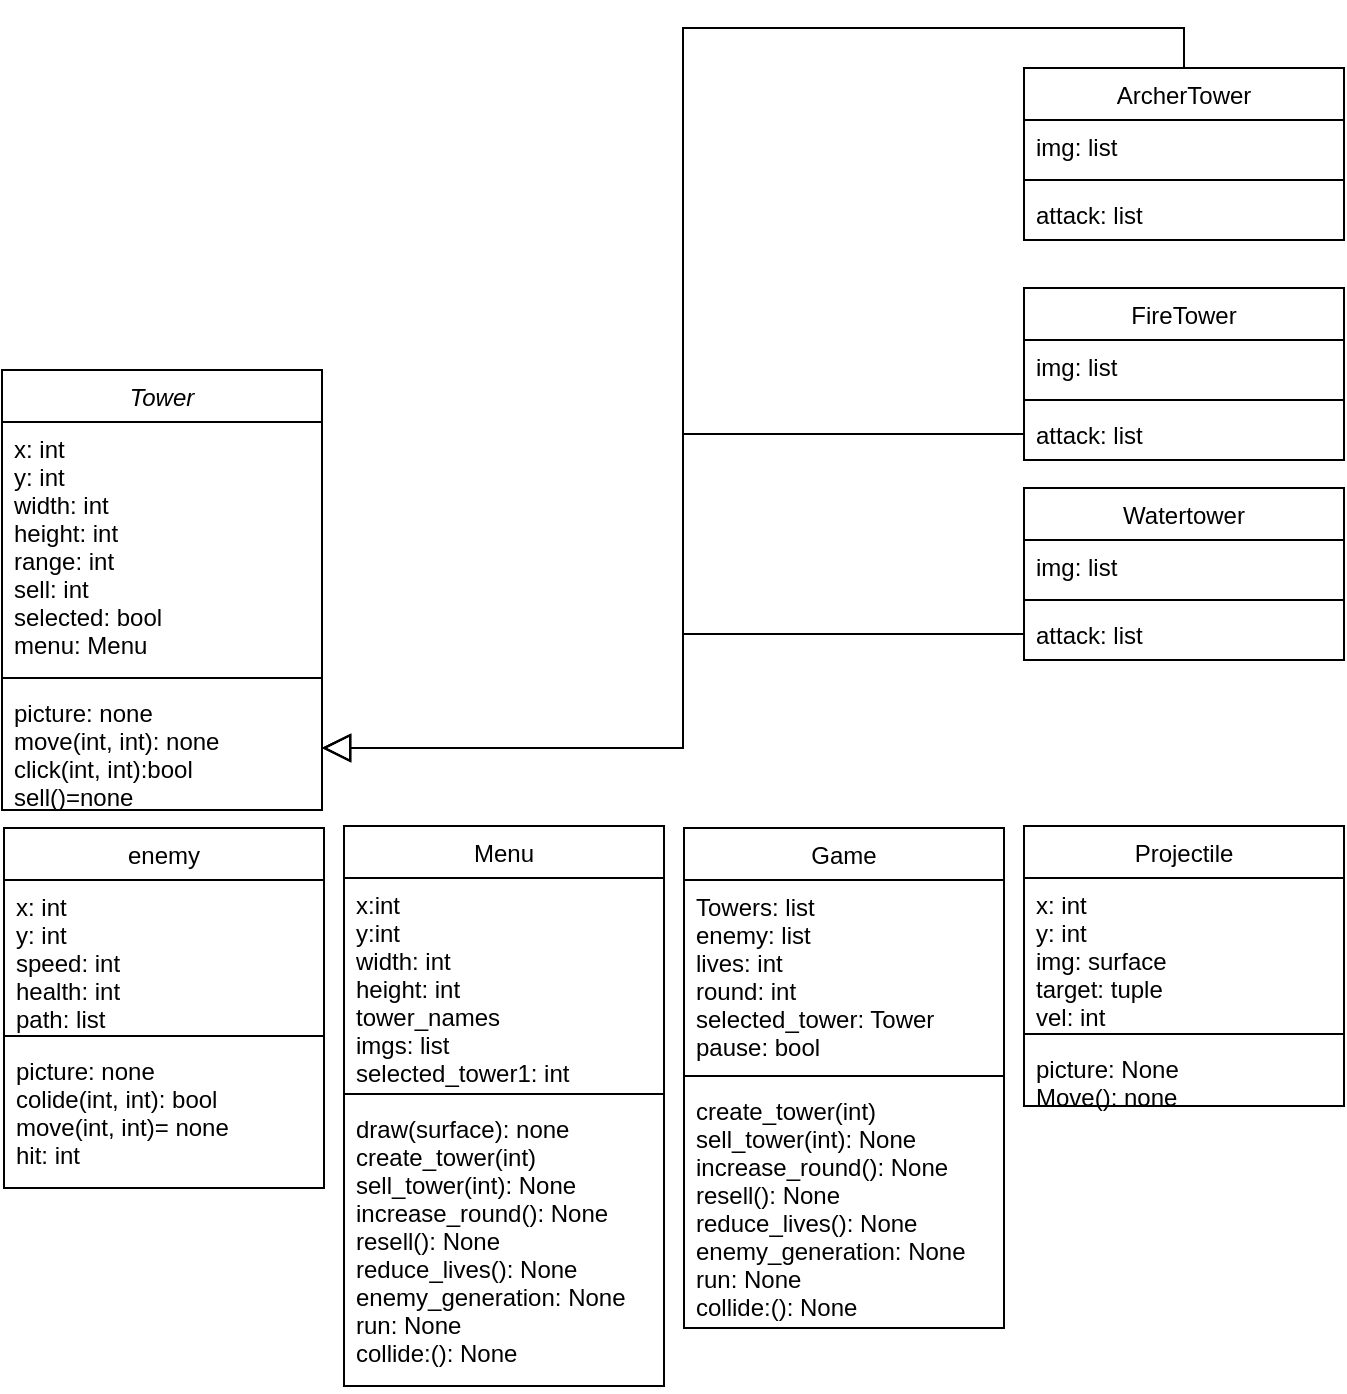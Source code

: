<mxfile version="13.6.2" type="device"><diagram id="C5RBs43oDa-KdzZeNtuy" name="Page-1"><mxGraphModel dx="1865" dy="1785" grid="1" gridSize="10" guides="1" tooltips="1" connect="1" arrows="1" fold="1" page="1" pageScale="1" pageWidth="827" pageHeight="1169" math="0" shadow="0"><root><mxCell id="WIyWlLk6GJQsqaUBKTNV-0"/><mxCell id="WIyWlLk6GJQsqaUBKTNV-1" parent="WIyWlLk6GJQsqaUBKTNV-0"/><mxCell id="zkfFHV4jXpPFQw0GAbJ--0" value="Tower" style="swimlane;fontStyle=2;align=center;verticalAlign=top;childLayout=stackLayout;horizontal=1;startSize=26;horizontalStack=0;resizeParent=1;resizeLast=0;collapsible=1;marginBottom=0;rounded=0;shadow=0;strokeWidth=1;" parent="WIyWlLk6GJQsqaUBKTNV-1" vertex="1"><mxGeometry x="-351" y="-89" width="160" height="220" as="geometry"><mxRectangle x="230" y="140" width="160" height="26" as="alternateBounds"/></mxGeometry></mxCell><mxCell id="zkfFHV4jXpPFQw0GAbJ--1" value="x: int&#10;y: int&#10;width: int&#10;height: int&#10;range: int&#10;sell: int&#10;selected: bool&#10;menu: Menu" style="text;align=left;verticalAlign=top;spacingLeft=4;spacingRight=4;overflow=hidden;rotatable=0;points=[[0,0.5],[1,0.5]];portConstraint=eastwest;" parent="zkfFHV4jXpPFQw0GAbJ--0" vertex="1"><mxGeometry y="26" width="160" height="124" as="geometry"/></mxCell><mxCell id="zkfFHV4jXpPFQw0GAbJ--4" value="" style="line;html=1;strokeWidth=1;align=left;verticalAlign=middle;spacingTop=-1;spacingLeft=3;spacingRight=3;rotatable=0;labelPosition=right;points=[];portConstraint=eastwest;" parent="zkfFHV4jXpPFQw0GAbJ--0" vertex="1"><mxGeometry y="150" width="160" height="8" as="geometry"/></mxCell><mxCell id="zkfFHV4jXpPFQw0GAbJ--5" value="picture: none&#10;move(int, int): none&#10;click(int, int):bool&#10;sell()=none&#10;" style="text;align=left;verticalAlign=top;spacingLeft=4;spacingRight=4;overflow=hidden;rotatable=0;points=[[0,0.5],[1,0.5]];portConstraint=eastwest;" parent="zkfFHV4jXpPFQw0GAbJ--0" vertex="1"><mxGeometry y="158" width="160" height="62" as="geometry"/></mxCell><mxCell id="zkfFHV4jXpPFQw0GAbJ--6" value="enemy" style="swimlane;fontStyle=0;align=center;verticalAlign=top;childLayout=stackLayout;horizontal=1;startSize=26;horizontalStack=0;resizeParent=1;resizeLast=0;collapsible=1;marginBottom=0;rounded=0;shadow=0;strokeWidth=1;" parent="WIyWlLk6GJQsqaUBKTNV-1" vertex="1"><mxGeometry x="-350" y="140" width="160" height="180" as="geometry"><mxRectangle x="130" y="380" width="160" height="26" as="alternateBounds"/></mxGeometry></mxCell><mxCell id="zkfFHV4jXpPFQw0GAbJ--7" value="x: int&#10;y: int &#10;speed: int&#10;health: int&#10;path: list" style="text;align=left;verticalAlign=top;spacingLeft=4;spacingRight=4;overflow=hidden;rotatable=0;points=[[0,0.5],[1,0.5]];portConstraint=eastwest;" parent="zkfFHV4jXpPFQw0GAbJ--6" vertex="1"><mxGeometry y="26" width="160" height="74" as="geometry"/></mxCell><mxCell id="zkfFHV4jXpPFQw0GAbJ--9" value="" style="line;html=1;strokeWidth=1;align=left;verticalAlign=middle;spacingTop=-1;spacingLeft=3;spacingRight=3;rotatable=0;labelPosition=right;points=[];portConstraint=eastwest;" parent="zkfFHV4jXpPFQw0GAbJ--6" vertex="1"><mxGeometry y="100" width="160" height="8" as="geometry"/></mxCell><mxCell id="zkfFHV4jXpPFQw0GAbJ--10" value="picture: none&#10;colide(int, int): bool&#10;move(int, int)= none&#10;hit: int" style="text;align=left;verticalAlign=top;spacingLeft=4;spacingRight=4;overflow=hidden;rotatable=0;points=[[0,0.5],[1,0.5]];portConstraint=eastwest;fontStyle=0" parent="zkfFHV4jXpPFQw0GAbJ--6" vertex="1"><mxGeometry y="108" width="160" height="62" as="geometry"/></mxCell><mxCell id="zkfFHV4jXpPFQw0GAbJ--13" value="Game" style="swimlane;fontStyle=0;align=center;verticalAlign=top;childLayout=stackLayout;horizontal=1;startSize=26;horizontalStack=0;resizeParent=1;resizeLast=0;collapsible=1;marginBottom=0;rounded=0;shadow=0;strokeWidth=1;" parent="WIyWlLk6GJQsqaUBKTNV-1" vertex="1"><mxGeometry x="-10" y="140" width="160" height="250" as="geometry"><mxRectangle x="340" y="380" width="170" height="26" as="alternateBounds"/></mxGeometry></mxCell><mxCell id="zkfFHV4jXpPFQw0GAbJ--14" value="Towers: list&#10;enemy: list&#10;lives: int&#10;round: int&#10;selected_tower: Tower&#10;pause: bool &#10;" style="text;align=left;verticalAlign=top;spacingLeft=4;spacingRight=4;overflow=hidden;rotatable=0;points=[[0,0.5],[1,0.5]];portConstraint=eastwest;" parent="zkfFHV4jXpPFQw0GAbJ--13" vertex="1"><mxGeometry y="26" width="160" height="94" as="geometry"/></mxCell><mxCell id="zkfFHV4jXpPFQw0GAbJ--15" value="" style="line;html=1;strokeWidth=1;align=left;verticalAlign=middle;spacingTop=-1;spacingLeft=3;spacingRight=3;rotatable=0;labelPosition=right;points=[];portConstraint=eastwest;" parent="zkfFHV4jXpPFQw0GAbJ--13" vertex="1"><mxGeometry y="120" width="160" height="8" as="geometry"/></mxCell><mxCell id="Px3S5Mmic4KsFxff-DxB-11" value="create_tower(int)&#10;sell_tower(int): None&#10;increase_round(): None&#10;resell(): None&#10;reduce_lives(): None&#10;enemy_generation: None&#10;run: None&#10;collide:(): None" style="text;align=left;verticalAlign=top;spacingLeft=4;spacingRight=4;overflow=hidden;rotatable=0;points=[[0,0.5],[1,0.5]];portConstraint=eastwest;" parent="zkfFHV4jXpPFQw0GAbJ--13" vertex="1"><mxGeometry y="128" width="160" height="120" as="geometry"/></mxCell><mxCell id="Px3S5Mmic4KsFxff-DxB-0" style="edgeStyle=orthogonalEdgeStyle;rounded=0;orthogonalLoop=1;jettySize=auto;html=1;exitX=0.5;exitY=0;exitDx=0;exitDy=0;entryX=1;entryY=0.5;entryDx=0;entryDy=0;endArrow=block;endFill=0;endSize=12;" parent="WIyWlLk6GJQsqaUBKTNV-1" source="zkfFHV4jXpPFQw0GAbJ--17" target="zkfFHV4jXpPFQw0GAbJ--5" edge="1"><mxGeometry relative="1" as="geometry"/></mxCell><mxCell id="Px3S5Mmic4KsFxff-DxB-1" value="Watertower" style="swimlane;fontStyle=0;align=center;verticalAlign=top;childLayout=stackLayout;horizontal=1;startSize=26;horizontalStack=0;resizeParent=1;resizeLast=0;collapsible=1;marginBottom=0;rounded=0;shadow=0;strokeWidth=1;" parent="WIyWlLk6GJQsqaUBKTNV-1" vertex="1"><mxGeometry x="160" y="-30" width="160" height="86" as="geometry"><mxRectangle x="550" y="140" width="160" height="26" as="alternateBounds"/></mxGeometry></mxCell><mxCell id="Px3S5Mmic4KsFxff-DxB-2" value="img: list" style="text;align=left;verticalAlign=top;spacingLeft=4;spacingRight=4;overflow=hidden;rotatable=0;points=[[0,0.5],[1,0.5]];portConstraint=eastwest;" parent="Px3S5Mmic4KsFxff-DxB-1" vertex="1"><mxGeometry y="26" width="160" height="26" as="geometry"/></mxCell><mxCell id="Px3S5Mmic4KsFxff-DxB-3" value="" style="line;html=1;strokeWidth=1;align=left;verticalAlign=middle;spacingTop=-1;spacingLeft=3;spacingRight=3;rotatable=0;labelPosition=right;points=[];portConstraint=eastwest;" parent="Px3S5Mmic4KsFxff-DxB-1" vertex="1"><mxGeometry y="52" width="160" height="8" as="geometry"/></mxCell><mxCell id="Px3S5Mmic4KsFxff-DxB-4" value="attack: list" style="text;align=left;verticalAlign=top;spacingLeft=4;spacingRight=4;overflow=hidden;rotatable=0;points=[[0,0.5],[1,0.5]];portConstraint=eastwest;" parent="Px3S5Mmic4KsFxff-DxB-1" vertex="1"><mxGeometry y="60" width="160" height="26" as="geometry"/></mxCell><mxCell id="Px3S5Mmic4KsFxff-DxB-5" value="FireTower" style="swimlane;fontStyle=0;align=center;verticalAlign=top;childLayout=stackLayout;horizontal=1;startSize=26;horizontalStack=0;resizeParent=1;resizeLast=0;collapsible=1;marginBottom=0;rounded=0;shadow=0;strokeWidth=1;" parent="WIyWlLk6GJQsqaUBKTNV-1" vertex="1"><mxGeometry x="160" y="-130" width="160" height="86" as="geometry"><mxRectangle x="550" y="140" width="160" height="26" as="alternateBounds"/></mxGeometry></mxCell><mxCell id="Px3S5Mmic4KsFxff-DxB-6" value="img: list" style="text;align=left;verticalAlign=top;spacingLeft=4;spacingRight=4;overflow=hidden;rotatable=0;points=[[0,0.5],[1,0.5]];portConstraint=eastwest;" parent="Px3S5Mmic4KsFxff-DxB-5" vertex="1"><mxGeometry y="26" width="160" height="26" as="geometry"/></mxCell><mxCell id="Px3S5Mmic4KsFxff-DxB-7" value="" style="line;html=1;strokeWidth=1;align=left;verticalAlign=middle;spacingTop=-1;spacingLeft=3;spacingRight=3;rotatable=0;labelPosition=right;points=[];portConstraint=eastwest;" parent="Px3S5Mmic4KsFxff-DxB-5" vertex="1"><mxGeometry y="52" width="160" height="8" as="geometry"/></mxCell><mxCell id="Px3S5Mmic4KsFxff-DxB-8" value="attack: list" style="text;align=left;verticalAlign=top;spacingLeft=4;spacingRight=4;overflow=hidden;rotatable=0;points=[[0,0.5],[1,0.5]];portConstraint=eastwest;" parent="Px3S5Mmic4KsFxff-DxB-5" vertex="1"><mxGeometry y="60" width="160" height="26" as="geometry"/></mxCell><mxCell id="Px3S5Mmic4KsFxff-DxB-9" style="edgeStyle=orthogonalEdgeStyle;rounded=0;orthogonalLoop=1;jettySize=auto;html=1;exitX=0;exitY=0.5;exitDx=0;exitDy=0;endArrow=block;endFill=0;endSize=12;" parent="WIyWlLk6GJQsqaUBKTNV-1" source="Px3S5Mmic4KsFxff-DxB-8" target="zkfFHV4jXpPFQw0GAbJ--5" edge="1"><mxGeometry relative="1" as="geometry"/></mxCell><mxCell id="Px3S5Mmic4KsFxff-DxB-10" style="edgeStyle=orthogonalEdgeStyle;rounded=0;orthogonalLoop=1;jettySize=auto;html=1;exitX=0;exitY=0.5;exitDx=0;exitDy=0;endArrow=block;endFill=0;endSize=12;" parent="WIyWlLk6GJQsqaUBKTNV-1" source="Px3S5Mmic4KsFxff-DxB-4" target="zkfFHV4jXpPFQw0GAbJ--5" edge="1"><mxGeometry relative="1" as="geometry"/></mxCell><mxCell id="Px3S5Mmic4KsFxff-DxB-13" value="Menu" style="swimlane;fontStyle=0;align=center;verticalAlign=top;childLayout=stackLayout;horizontal=1;startSize=26;horizontalStack=0;resizeParent=1;resizeLast=0;collapsible=1;marginBottom=0;rounded=0;shadow=0;strokeWidth=1;" parent="WIyWlLk6GJQsqaUBKTNV-1" vertex="1"><mxGeometry x="-180" y="139" width="160" height="280" as="geometry"><mxRectangle x="340" y="380" width="170" height="26" as="alternateBounds"/></mxGeometry></mxCell><mxCell id="Px3S5Mmic4KsFxff-DxB-14" value="x:int &#10;y:int&#10;width: int&#10;height: int&#10;tower_names&#10;imgs: list&#10;selected_tower1: int&#10;" style="text;align=left;verticalAlign=top;spacingLeft=4;spacingRight=4;overflow=hidden;rotatable=0;points=[[0,0.5],[1,0.5]];portConstraint=eastwest;" parent="Px3S5Mmic4KsFxff-DxB-13" vertex="1"><mxGeometry y="26" width="160" height="104" as="geometry"/></mxCell><mxCell id="Px3S5Mmic4KsFxff-DxB-15" value="" style="line;html=1;strokeWidth=1;align=left;verticalAlign=middle;spacingTop=-1;spacingLeft=3;spacingRight=3;rotatable=0;labelPosition=right;points=[];portConstraint=eastwest;" parent="Px3S5Mmic4KsFxff-DxB-13" vertex="1"><mxGeometry y="130" width="160" height="8" as="geometry"/></mxCell><mxCell id="Px3S5Mmic4KsFxff-DxB-16" value="draw(surface): none&#10;create_tower(int)&#10;sell_tower(int): None&#10;increase_round(): None&#10;resell(): None&#10;reduce_lives(): None&#10;enemy_generation: None&#10;run: None&#10;collide:(): None" style="text;align=left;verticalAlign=top;spacingLeft=4;spacingRight=4;overflow=hidden;rotatable=0;points=[[0,0.5],[1,0.5]];portConstraint=eastwest;" parent="Px3S5Mmic4KsFxff-DxB-13" vertex="1"><mxGeometry y="138" width="160" height="142" as="geometry"/></mxCell><mxCell id="Px3S5Mmic4KsFxff-DxB-17" value="Projectile" style="swimlane;fontStyle=0;align=center;verticalAlign=top;childLayout=stackLayout;horizontal=1;startSize=26;horizontalStack=0;resizeParent=1;resizeLast=0;collapsible=1;marginBottom=0;rounded=0;shadow=0;strokeWidth=1;" parent="WIyWlLk6GJQsqaUBKTNV-1" vertex="1"><mxGeometry x="160" y="139" width="160" height="140" as="geometry"><mxRectangle x="550" y="140" width="160" height="26" as="alternateBounds"/></mxGeometry></mxCell><mxCell id="Px3S5Mmic4KsFxff-DxB-18" value="x: int&#10;y: int&#10;img: surface&#10;target: tuple&#10;vel: int" style="text;align=left;verticalAlign=top;spacingLeft=4;spacingRight=4;overflow=hidden;rotatable=0;points=[[0,0.5],[1,0.5]];portConstraint=eastwest;" parent="Px3S5Mmic4KsFxff-DxB-17" vertex="1"><mxGeometry y="26" width="160" height="74" as="geometry"/></mxCell><mxCell id="Px3S5Mmic4KsFxff-DxB-19" value="" style="line;html=1;strokeWidth=1;align=left;verticalAlign=middle;spacingTop=-1;spacingLeft=3;spacingRight=3;rotatable=0;labelPosition=right;points=[];portConstraint=eastwest;" parent="Px3S5Mmic4KsFxff-DxB-17" vertex="1"><mxGeometry y="100" width="160" height="8" as="geometry"/></mxCell><mxCell id="Px3S5Mmic4KsFxff-DxB-20" value="picture: None&#10;Move(): none" style="text;align=left;verticalAlign=top;spacingLeft=4;spacingRight=4;overflow=hidden;rotatable=0;points=[[0,0.5],[1,0.5]];portConstraint=eastwest;" parent="Px3S5Mmic4KsFxff-DxB-17" vertex="1"><mxGeometry y="108" width="160" height="32" as="geometry"/></mxCell><mxCell id="zkfFHV4jXpPFQw0GAbJ--17" value="ArcherTower" style="swimlane;fontStyle=0;align=center;verticalAlign=top;childLayout=stackLayout;horizontal=1;startSize=26;horizontalStack=0;resizeParent=1;resizeLast=0;collapsible=1;marginBottom=0;rounded=0;shadow=0;strokeWidth=1;" parent="WIyWlLk6GJQsqaUBKTNV-1" vertex="1"><mxGeometry x="160" y="-240" width="160" height="86" as="geometry"><mxRectangle x="550" y="140" width="160" height="26" as="alternateBounds"/></mxGeometry></mxCell><mxCell id="zkfFHV4jXpPFQw0GAbJ--18" value="img: list" style="text;align=left;verticalAlign=top;spacingLeft=4;spacingRight=4;overflow=hidden;rotatable=0;points=[[0,0.5],[1,0.5]];portConstraint=eastwest;" parent="zkfFHV4jXpPFQw0GAbJ--17" vertex="1"><mxGeometry y="26" width="160" height="26" as="geometry"/></mxCell><mxCell id="zkfFHV4jXpPFQw0GAbJ--23" value="" style="line;html=1;strokeWidth=1;align=left;verticalAlign=middle;spacingTop=-1;spacingLeft=3;spacingRight=3;rotatable=0;labelPosition=right;points=[];portConstraint=eastwest;" parent="zkfFHV4jXpPFQw0GAbJ--17" vertex="1"><mxGeometry y="52" width="160" height="8" as="geometry"/></mxCell><mxCell id="zkfFHV4jXpPFQw0GAbJ--24" value="attack: list" style="text;align=left;verticalAlign=top;spacingLeft=4;spacingRight=4;overflow=hidden;rotatable=0;points=[[0,0.5],[1,0.5]];portConstraint=eastwest;" parent="zkfFHV4jXpPFQw0GAbJ--17" vertex="1"><mxGeometry y="60" width="160" height="26" as="geometry"/></mxCell></root></mxGraphModel></diagram></mxfile>